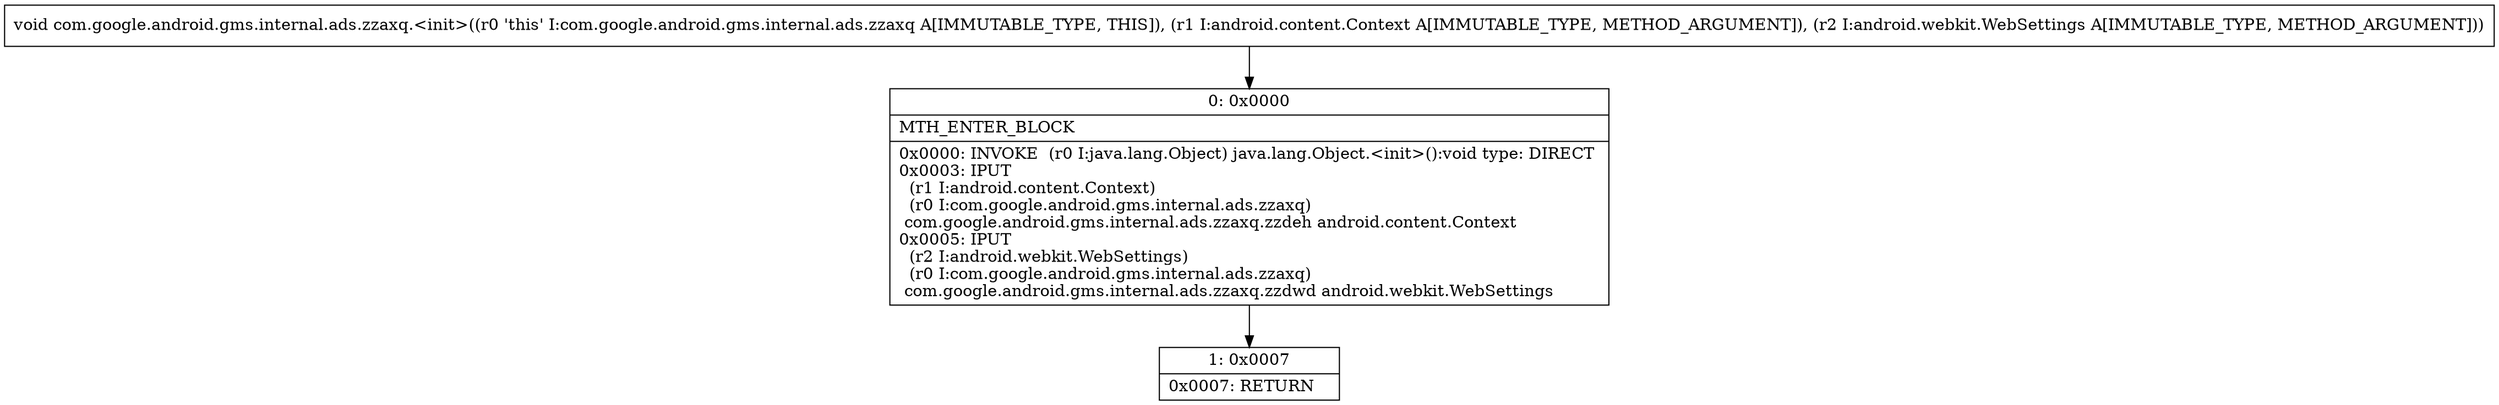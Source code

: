 digraph "CFG forcom.google.android.gms.internal.ads.zzaxq.\<init\>(Landroid\/content\/Context;Landroid\/webkit\/WebSettings;)V" {
Node_0 [shape=record,label="{0\:\ 0x0000|MTH_ENTER_BLOCK\l|0x0000: INVOKE  (r0 I:java.lang.Object) java.lang.Object.\<init\>():void type: DIRECT \l0x0003: IPUT  \l  (r1 I:android.content.Context)\l  (r0 I:com.google.android.gms.internal.ads.zzaxq)\l com.google.android.gms.internal.ads.zzaxq.zzdeh android.content.Context \l0x0005: IPUT  \l  (r2 I:android.webkit.WebSettings)\l  (r0 I:com.google.android.gms.internal.ads.zzaxq)\l com.google.android.gms.internal.ads.zzaxq.zzdwd android.webkit.WebSettings \l}"];
Node_1 [shape=record,label="{1\:\ 0x0007|0x0007: RETURN   \l}"];
MethodNode[shape=record,label="{void com.google.android.gms.internal.ads.zzaxq.\<init\>((r0 'this' I:com.google.android.gms.internal.ads.zzaxq A[IMMUTABLE_TYPE, THIS]), (r1 I:android.content.Context A[IMMUTABLE_TYPE, METHOD_ARGUMENT]), (r2 I:android.webkit.WebSettings A[IMMUTABLE_TYPE, METHOD_ARGUMENT])) }"];
MethodNode -> Node_0;
Node_0 -> Node_1;
}

